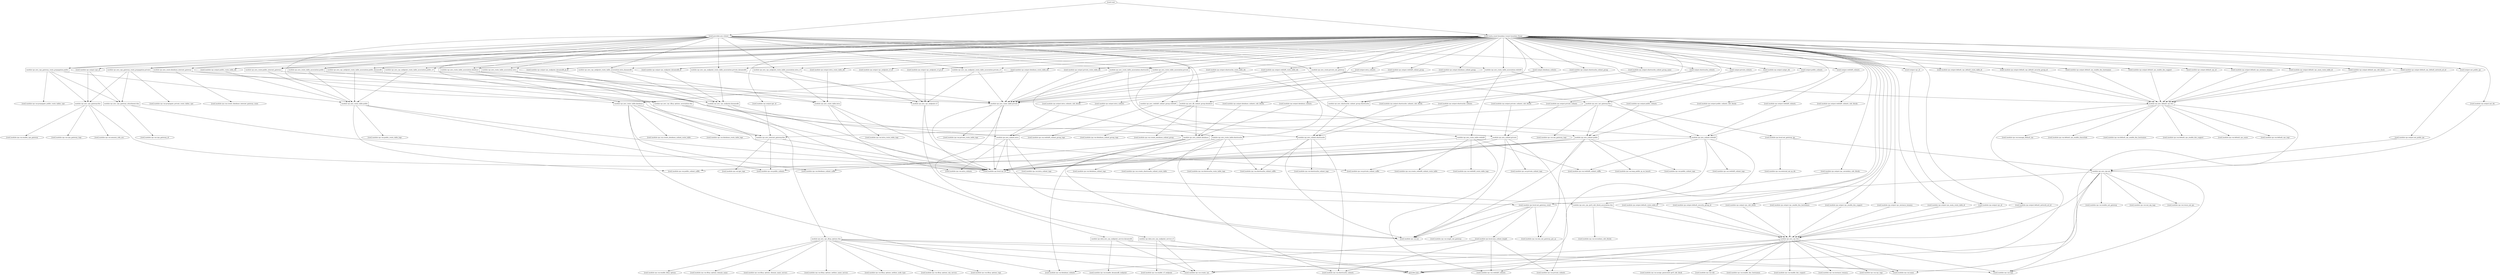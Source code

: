 digraph {
	ranksep = 4.0
	compound = "true"
	newrank = "true"
	subgraph "root" {
		"[root] module.vpc.aws_db_subnet_group.database" [label = "module.vpc.aws_db_subnet_group.database", shape = "box"]
		"[root] module.vpc.aws_default_vpc.this" [label = "module.vpc.aws_default_vpc.this", shape = "box"]
		"[root] module.vpc.aws_eip.nat" [label = "module.vpc.aws_eip.nat", shape = "box"]
		"[root] module.vpc.aws_elasticache_subnet_group.elasticache" [label = "module.vpc.aws_elasticache_subnet_group.elasticache", shape = "box"]
		"[root] module.vpc.aws_internet_gateway.this" [label = "module.vpc.aws_internet_gateway.this", shape = "box"]
		"[root] module.vpc.aws_nat_gateway.this" [label = "module.vpc.aws_nat_gateway.this", shape = "box"]
		"[root] module.vpc.aws_redshift_subnet_group.redshift" [label = "module.vpc.aws_redshift_subnet_group.redshift", shape = "box"]
		"[root] module.vpc.aws_route.database_internet_gateway" [label = "module.vpc.aws_route.database_internet_gateway", shape = "box"]
		"[root] module.vpc.aws_route.private_nat_gateway" [label = "module.vpc.aws_route.private_nat_gateway", shape = "box"]
		"[root] module.vpc.aws_route.public_internet_gateway" [label = "module.vpc.aws_route.public_internet_gateway", shape = "box"]
		"[root] module.vpc.aws_route_table.database" [label = "module.vpc.aws_route_table.database", shape = "box"]
		"[root] module.vpc.aws_route_table.elasticache" [label = "module.vpc.aws_route_table.elasticache", shape = "box"]
		"[root] module.vpc.aws_route_table.intra" [label = "module.vpc.aws_route_table.intra", shape = "box"]
		"[root] module.vpc.aws_route_table.private" [label = "module.vpc.aws_route_table.private", shape = "box"]
		"[root] module.vpc.aws_route_table.public" [label = "module.vpc.aws_route_table.public", shape = "box"]
		"[root] module.vpc.aws_route_table.redshift" [label = "module.vpc.aws_route_table.redshift", shape = "box"]
		"[root] module.vpc.aws_route_table_association.database" [label = "module.vpc.aws_route_table_association.database", shape = "box"]
		"[root] module.vpc.aws_route_table_association.elasticache" [label = "module.vpc.aws_route_table_association.elasticache", shape = "box"]
		"[root] module.vpc.aws_route_table_association.intra" [label = "module.vpc.aws_route_table_association.intra", shape = "box"]
		"[root] module.vpc.aws_route_table_association.private" [label = "module.vpc.aws_route_table_association.private", shape = "box"]
		"[root] module.vpc.aws_route_table_association.public" [label = "module.vpc.aws_route_table_association.public", shape = "box"]
		"[root] module.vpc.aws_route_table_association.redshift" [label = "module.vpc.aws_route_table_association.redshift", shape = "box"]
		"[root] module.vpc.aws_subnet.database" [label = "module.vpc.aws_subnet.database", shape = "box"]
		"[root] module.vpc.aws_subnet.elasticache" [label = "module.vpc.aws_subnet.elasticache", shape = "box"]
		"[root] module.vpc.aws_subnet.intra" [label = "module.vpc.aws_subnet.intra", shape = "box"]
		"[root] module.vpc.aws_subnet.private" [label = "module.vpc.aws_subnet.private", shape = "box"]
		"[root] module.vpc.aws_subnet.public" [label = "module.vpc.aws_subnet.public", shape = "box"]
		"[root] module.vpc.aws_subnet.redshift" [label = "module.vpc.aws_subnet.redshift", shape = "box"]
		"[root] module.vpc.aws_vpc.this" [label = "module.vpc.aws_vpc.this", shape = "box"]
		"[root] module.vpc.aws_vpc_dhcp_options.this" [label = "module.vpc.aws_vpc_dhcp_options.this", shape = "box"]
		"[root] module.vpc.aws_vpc_dhcp_options_association.this" [label = "module.vpc.aws_vpc_dhcp_options_association.this", shape = "box"]
		"[root] module.vpc.aws_vpc_endpoint.dynamodb" [label = "module.vpc.aws_vpc_endpoint.dynamodb", shape = "box"]
		"[root] module.vpc.aws_vpc_endpoint.s3" [label = "module.vpc.aws_vpc_endpoint.s3", shape = "box"]
		"[root] module.vpc.aws_vpc_endpoint_route_table_association.intra_dynamodb" [label = "module.vpc.aws_vpc_endpoint_route_table_association.intra_dynamodb", shape = "box"]
		"[root] module.vpc.aws_vpc_endpoint_route_table_association.intra_s3" [label = "module.vpc.aws_vpc_endpoint_route_table_association.intra_s3", shape = "box"]
		"[root] module.vpc.aws_vpc_endpoint_route_table_association.private_dynamodb" [label = "module.vpc.aws_vpc_endpoint_route_table_association.private_dynamodb", shape = "box"]
		"[root] module.vpc.aws_vpc_endpoint_route_table_association.private_s3" [label = "module.vpc.aws_vpc_endpoint_route_table_association.private_s3", shape = "box"]
		"[root] module.vpc.aws_vpc_endpoint_route_table_association.public_dynamodb" [label = "module.vpc.aws_vpc_endpoint_route_table_association.public_dynamodb", shape = "box"]
		"[root] module.vpc.aws_vpc_endpoint_route_table_association.public_s3" [label = "module.vpc.aws_vpc_endpoint_route_table_association.public_s3", shape = "box"]
		"[root] module.vpc.aws_vpc_ipv4_cidr_block_association.this" [label = "module.vpc.aws_vpc_ipv4_cidr_block_association.this", shape = "box"]
		"[root] module.vpc.aws_vpn_gateway.this" [label = "module.vpc.aws_vpn_gateway.this", shape = "box"]
		"[root] module.vpc.aws_vpn_gateway_attachment.this" [label = "module.vpc.aws_vpn_gateway_attachment.this", shape = "box"]
		"[root] module.vpc.aws_vpn_gateway_route_propagation.private" [label = "module.vpc.aws_vpn_gateway_route_propagation.private", shape = "box"]
		"[root] module.vpc.aws_vpn_gateway_route_propagation.public" [label = "module.vpc.aws_vpn_gateway_route_propagation.public", shape = "box"]
		"[root] module.vpc.data.aws_vpc_endpoint_service.dynamodb" [label = "module.vpc.data.aws_vpc_endpoint_service.dynamodb", shape = "box"]
		"[root] module.vpc.data.aws_vpc_endpoint_service.s3" [label = "module.vpc.data.aws_vpc_endpoint_service.s3", shape = "box"]
		"[root] provider.aws" [label = "provider.aws", shape = "diamond"]
		"[root] meta.count-boundary (count boundary fixup)" -> "[root] module.vpc.aws_route.database_internet_gateway"
		"[root] meta.count-boundary (count boundary fixup)" -> "[root] module.vpc.aws_route.private_nat_gateway"
		"[root] meta.count-boundary (count boundary fixup)" -> "[root] module.vpc.aws_route.public_internet_gateway"
		"[root] meta.count-boundary (count boundary fixup)" -> "[root] module.vpc.aws_route_table_association.database"
		"[root] meta.count-boundary (count boundary fixup)" -> "[root] module.vpc.aws_route_table_association.elasticache"
		"[root] meta.count-boundary (count boundary fixup)" -> "[root] module.vpc.aws_route_table_association.intra"
		"[root] meta.count-boundary (count boundary fixup)" -> "[root] module.vpc.aws_route_table_association.private"
		"[root] meta.count-boundary (count boundary fixup)" -> "[root] module.vpc.aws_route_table_association.public"
		"[root] meta.count-boundary (count boundary fixup)" -> "[root] module.vpc.aws_route_table_association.redshift"
		"[root] meta.count-boundary (count boundary fixup)" -> "[root] module.vpc.aws_vpc_dhcp_options_association.this"
		"[root] meta.count-boundary (count boundary fixup)" -> "[root] module.vpc.aws_vpc_endpoint_route_table_association.intra_dynamodb"
		"[root] meta.count-boundary (count boundary fixup)" -> "[root] module.vpc.aws_vpc_endpoint_route_table_association.intra_s3"
		"[root] meta.count-boundary (count boundary fixup)" -> "[root] module.vpc.aws_vpc_endpoint_route_table_association.private_dynamodb"
		"[root] meta.count-boundary (count boundary fixup)" -> "[root] module.vpc.aws_vpc_endpoint_route_table_association.private_s3"
		"[root] meta.count-boundary (count boundary fixup)" -> "[root] module.vpc.aws_vpc_endpoint_route_table_association.public_dynamodb"
		"[root] meta.count-boundary (count boundary fixup)" -> "[root] module.vpc.aws_vpc_endpoint_route_table_association.public_s3"
		"[root] meta.count-boundary (count boundary fixup)" -> "[root] module.vpc.aws_vpn_gateway_route_propagation.private"
		"[root] meta.count-boundary (count boundary fixup)" -> "[root] module.vpc.aws_vpn_gateway_route_propagation.public"
		"[root] meta.count-boundary (count boundary fixup)" -> "[root] module.vpc.output.database_route_table_ids"
		"[root] meta.count-boundary (count boundary fixup)" -> "[root] module.vpc.output.database_subnet_group"
		"[root] meta.count-boundary (count boundary fixup)" -> "[root] module.vpc.output.database_subnets_cidr_blocks"
		"[root] meta.count-boundary (count boundary fixup)" -> "[root] module.vpc.output.default_network_acl_id"
		"[root] meta.count-boundary (count boundary fixup)" -> "[root] module.vpc.output.default_route_table_id"
		"[root] meta.count-boundary (count boundary fixup)" -> "[root] module.vpc.output.default_security_group_id"
		"[root] meta.count-boundary (count boundary fixup)" -> "[root] module.vpc.output.default_vpc_cidr_block"
		"[root] meta.count-boundary (count boundary fixup)" -> "[root] module.vpc.output.default_vpc_default_network_acl_id"
		"[root] meta.count-boundary (count boundary fixup)" -> "[root] module.vpc.output.default_vpc_default_route_table_id"
		"[root] meta.count-boundary (count boundary fixup)" -> "[root] module.vpc.output.default_vpc_default_security_group_id"
		"[root] meta.count-boundary (count boundary fixup)" -> "[root] module.vpc.output.default_vpc_enable_dns_hostnames"
		"[root] meta.count-boundary (count boundary fixup)" -> "[root] module.vpc.output.default_vpc_enable_dns_support"
		"[root] meta.count-boundary (count boundary fixup)" -> "[root] module.vpc.output.default_vpc_id"
		"[root] meta.count-boundary (count boundary fixup)" -> "[root] module.vpc.output.default_vpc_instance_tenancy"
		"[root] meta.count-boundary (count boundary fixup)" -> "[root] module.vpc.output.default_vpc_main_route_table_id"
		"[root] meta.count-boundary (count boundary fixup)" -> "[root] module.vpc.output.elasticache_route_table_ids"
		"[root] meta.count-boundary (count boundary fixup)" -> "[root] module.vpc.output.elasticache_subnet_group"
		"[root] meta.count-boundary (count boundary fixup)" -> "[root] module.vpc.output.elasticache_subnet_group_name"
		"[root] meta.count-boundary (count boundary fixup)" -> "[root] module.vpc.output.elasticache_subnets_cidr_blocks"
		"[root] meta.count-boundary (count boundary fixup)" -> "[root] module.vpc.output.igw_id"
		"[root] meta.count-boundary (count boundary fixup)" -> "[root] module.vpc.output.intra_route_table_ids"
		"[root] meta.count-boundary (count boundary fixup)" -> "[root] module.vpc.output.intra_subnets_cidr_blocks"
		"[root] meta.count-boundary (count boundary fixup)" -> "[root] module.vpc.output.nat_ids"
		"[root] meta.count-boundary (count boundary fixup)" -> "[root] module.vpc.output.natgw_ids"
		"[root] meta.count-boundary (count boundary fixup)" -> "[root] module.vpc.output.private_route_table_ids"
		"[root] meta.count-boundary (count boundary fixup)" -> "[root] module.vpc.output.private_subnets_cidr_blocks"
		"[root] meta.count-boundary (count boundary fixup)" -> "[root] module.vpc.output.public_route_table_ids"
		"[root] meta.count-boundary (count boundary fixup)" -> "[root] module.vpc.output.public_subnets_cidr_blocks"
		"[root] meta.count-boundary (count boundary fixup)" -> "[root] module.vpc.output.redshift_route_table_ids"
		"[root] meta.count-boundary (count boundary fixup)" -> "[root] module.vpc.output.redshift_subnet_group"
		"[root] meta.count-boundary (count boundary fixup)" -> "[root] module.vpc.output.redshift_subnets_cidr_blocks"
		"[root] meta.count-boundary (count boundary fixup)" -> "[root] module.vpc.output.vgw_id"
		"[root] meta.count-boundary (count boundary fixup)" -> "[root] module.vpc.output.vpc_cidr_block"
		"[root] meta.count-boundary (count boundary fixup)" -> "[root] module.vpc.output.vpc_enable_dns_hostnames"
		"[root] meta.count-boundary (count boundary fixup)" -> "[root] module.vpc.output.vpc_enable_dns_support"
		"[root] meta.count-boundary (count boundary fixup)" -> "[root] module.vpc.output.vpc_endpoint_dynamodb_id"
		"[root] meta.count-boundary (count boundary fixup)" -> "[root] module.vpc.output.vpc_endpoint_dynamodb_pl_id"
		"[root] meta.count-boundary (count boundary fixup)" -> "[root] module.vpc.output.vpc_endpoint_s3_id"
		"[root] meta.count-boundary (count boundary fixup)" -> "[root] module.vpc.output.vpc_endpoint_s3_pl_id"
		"[root] meta.count-boundary (count boundary fixup)" -> "[root] module.vpc.output.vpc_instance_tenancy"
		"[root] meta.count-boundary (count boundary fixup)" -> "[root] module.vpc.output.vpc_main_route_table_id"
		"[root] meta.count-boundary (count boundary fixup)" -> "[root] module.vpc.output.vpc_secondary_cidr_blocks"
		"[root] meta.count-boundary (count boundary fixup)" -> "[root] output.database_subnets"
		"[root] meta.count-boundary (count boundary fixup)" -> "[root] output.elasticache_subnets"
		"[root] meta.count-boundary (count boundary fixup)" -> "[root] output.intra_subnets"
		"[root] meta.count-boundary (count boundary fixup)" -> "[root] output.nat_public_ips"
		"[root] meta.count-boundary (count boundary fixup)" -> "[root] output.private_subnets"
		"[root] meta.count-boundary (count boundary fixup)" -> "[root] output.public_subnets"
		"[root] meta.count-boundary (count boundary fixup)" -> "[root] output.redshift_subnets"
		"[root] meta.count-boundary (count boundary fixup)" -> "[root] output.vpc_id"
		"[root] module.vpc.aws_db_subnet_group.database" -> "[root] module.vpc.aws_subnet.database"
		"[root] module.vpc.aws_db_subnet_group.database" -> "[root] module.vpc.var.create_database_subnet_group"
		"[root] module.vpc.aws_db_subnet_group.database" -> "[root] module.vpc.var.database_subnet_group_tags"
		"[root] module.vpc.aws_default_vpc.this" -> "[root] module.vpc.var.default_vpc_enable_classiclink"
		"[root] module.vpc.aws_default_vpc.this" -> "[root] module.vpc.var.default_vpc_enable_dns_hostnames"
		"[root] module.vpc.aws_default_vpc.this" -> "[root] module.vpc.var.default_vpc_enable_dns_support"
		"[root] module.vpc.aws_default_vpc.this" -> "[root] module.vpc.var.default_vpc_name"
		"[root] module.vpc.aws_default_vpc.this" -> "[root] module.vpc.var.default_vpc_tags"
		"[root] module.vpc.aws_default_vpc.this" -> "[root] module.vpc.var.manage_default_vpc"
		"[root] module.vpc.aws_default_vpc.this" -> "[root] module.vpc.var.tags"
		"[root] module.vpc.aws_default_vpc.this" -> "[root] provider.aws"
		"[root] module.vpc.aws_eip.nat" -> "[root] module.vpc.local.nat_gateway_count"
		"[root] module.vpc.aws_eip.nat" -> "[root] module.vpc.var.create_vpc"
		"[root] module.vpc.aws_eip.nat" -> "[root] module.vpc.var.enable_nat_gateway"
		"[root] module.vpc.aws_eip.nat" -> "[root] module.vpc.var.name"
		"[root] module.vpc.aws_eip.nat" -> "[root] module.vpc.var.nat_eip_tags"
		"[root] module.vpc.aws_eip.nat" -> "[root] module.vpc.var.reuse_nat_ips"
		"[root] module.vpc.aws_eip.nat" -> "[root] module.vpc.var.tags"
		"[root] module.vpc.aws_eip.nat" -> "[root] provider.aws"
		"[root] module.vpc.aws_elasticache_subnet_group.elasticache" -> "[root] module.vpc.aws_subnet.elasticache"
		"[root] module.vpc.aws_internet_gateway.this" -> "[root] module.vpc.local.vpc_id"
		"[root] module.vpc.aws_internet_gateway.this" -> "[root] module.vpc.var.igw_tags"
		"[root] module.vpc.aws_internet_gateway.this" -> "[root] module.vpc.var.public_subnets"
		"[root] module.vpc.aws_nat_gateway.this" -> "[root] module.vpc.aws_internet_gateway.this"
		"[root] module.vpc.aws_nat_gateway.this" -> "[root] module.vpc.aws_subnet.public"
		"[root] module.vpc.aws_nat_gateway.this" -> "[root] module.vpc.local.nat_gateway_ips"
		"[root] module.vpc.aws_nat_gateway.this" -> "[root] module.vpc.var.nat_gateway_tags"
		"[root] module.vpc.aws_redshift_subnet_group.redshift" -> "[root] module.vpc.aws_subnet.redshift"
		"[root] module.vpc.aws_redshift_subnet_group.redshift" -> "[root] module.vpc.var.redshift_subnet_group_tags"
		"[root] module.vpc.aws_route.database_internet_gateway" -> "[root] module.vpc.aws_internet_gateway.this"
		"[root] module.vpc.aws_route.database_internet_gateway" -> "[root] module.vpc.aws_route_table.database"
		"[root] module.vpc.aws_route.database_internet_gateway" -> "[root] module.vpc.var.create_database_internet_gateway_route"
		"[root] module.vpc.aws_route.private_nat_gateway" -> "[root] module.vpc.aws_nat_gateway.this"
		"[root] module.vpc.aws_route.private_nat_gateway" -> "[root] module.vpc.aws_route_table.private"
		"[root] module.vpc.aws_route.public_internet_gateway" -> "[root] module.vpc.aws_internet_gateway.this"
		"[root] module.vpc.aws_route.public_internet_gateway" -> "[root] module.vpc.aws_route_table.public"
		"[root] module.vpc.aws_route_table.database" -> "[root] module.vpc.local.vpc_id"
		"[root] module.vpc.aws_route_table.database" -> "[root] module.vpc.var.create_database_subnet_route_table"
		"[root] module.vpc.aws_route_table.database" -> "[root] module.vpc.var.database_route_table_tags"
		"[root] module.vpc.aws_route_table.database" -> "[root] module.vpc.var.database_subnet_suffix"
		"[root] module.vpc.aws_route_table.database" -> "[root] module.vpc.var.database_subnets"
		"[root] module.vpc.aws_route_table.elasticache" -> "[root] module.vpc.local.vpc_id"
		"[root] module.vpc.aws_route_table.elasticache" -> "[root] module.vpc.var.create_elasticache_subnet_route_table"
		"[root] module.vpc.aws_route_table.elasticache" -> "[root] module.vpc.var.elasticache_route_table_tags"
		"[root] module.vpc.aws_route_table.elasticache" -> "[root] module.vpc.var.elasticache_subnet_suffix"
		"[root] module.vpc.aws_route_table.elasticache" -> "[root] module.vpc.var.elasticache_subnets"
		"[root] module.vpc.aws_route_table.intra" -> "[root] module.vpc.local.vpc_id"
		"[root] module.vpc.aws_route_table.intra" -> "[root] module.vpc.var.intra_route_table_tags"
		"[root] module.vpc.aws_route_table.intra" -> "[root] module.vpc.var.intra_subnets"
		"[root] module.vpc.aws_route_table.private" -> "[root] module.vpc.local.nat_gateway_count"
		"[root] module.vpc.aws_route_table.private" -> "[root] module.vpc.local.vpc_id"
		"[root] module.vpc.aws_route_table.private" -> "[root] module.vpc.var.private_route_table_tags"
		"[root] module.vpc.aws_route_table.private" -> "[root] module.vpc.var.private_subnet_suffix"
		"[root] module.vpc.aws_route_table.public" -> "[root] module.vpc.local.vpc_id"
		"[root] module.vpc.aws_route_table.public" -> "[root] module.vpc.var.public_route_table_tags"
		"[root] module.vpc.aws_route_table.public" -> "[root] module.vpc.var.public_subnet_suffix"
		"[root] module.vpc.aws_route_table.public" -> "[root] module.vpc.var.public_subnets"
		"[root] module.vpc.aws_route_table.redshift" -> "[root] module.vpc.local.vpc_id"
		"[root] module.vpc.aws_route_table.redshift" -> "[root] module.vpc.var.create_redshift_subnet_route_table"
		"[root] module.vpc.aws_route_table.redshift" -> "[root] module.vpc.var.redshift_route_table_tags"
		"[root] module.vpc.aws_route_table.redshift" -> "[root] module.vpc.var.redshift_subnet_suffix"
		"[root] module.vpc.aws_route_table.redshift" -> "[root] module.vpc.var.redshift_subnets"
		"[root] module.vpc.aws_route_table_association.database" -> "[root] module.vpc.aws_route_table.database"
		"[root] module.vpc.aws_route_table_association.database" -> "[root] module.vpc.aws_route_table.private"
		"[root] module.vpc.aws_route_table_association.database" -> "[root] module.vpc.aws_subnet.database"
		"[root] module.vpc.aws_route_table_association.elasticache" -> "[root] module.vpc.aws_route_table.elasticache"
		"[root] module.vpc.aws_route_table_association.elasticache" -> "[root] module.vpc.aws_route_table.private"
		"[root] module.vpc.aws_route_table_association.elasticache" -> "[root] module.vpc.aws_subnet.elasticache"
		"[root] module.vpc.aws_route_table_association.intra" -> "[root] module.vpc.aws_route_table.intra"
		"[root] module.vpc.aws_route_table_association.intra" -> "[root] module.vpc.aws_subnet.intra"
		"[root] module.vpc.aws_route_table_association.private" -> "[root] module.vpc.aws_route_table.private"
		"[root] module.vpc.aws_route_table_association.private" -> "[root] module.vpc.aws_subnet.private"
		"[root] module.vpc.aws_route_table_association.public" -> "[root] module.vpc.aws_route_table.public"
		"[root] module.vpc.aws_route_table_association.public" -> "[root] module.vpc.aws_subnet.public"
		"[root] module.vpc.aws_route_table_association.redshift" -> "[root] module.vpc.aws_route_table.private"
		"[root] module.vpc.aws_route_table_association.redshift" -> "[root] module.vpc.aws_route_table.redshift"
		"[root] module.vpc.aws_route_table_association.redshift" -> "[root] module.vpc.aws_subnet.redshift"
		"[root] module.vpc.aws_subnet.database" -> "[root] module.vpc.local.vpc_id"
		"[root] module.vpc.aws_subnet.database" -> "[root] module.vpc.var.azs"
		"[root] module.vpc.aws_subnet.database" -> "[root] module.vpc.var.database_subnet_suffix"
		"[root] module.vpc.aws_subnet.database" -> "[root] module.vpc.var.database_subnet_tags"
		"[root] module.vpc.aws_subnet.database" -> "[root] module.vpc.var.database_subnets"
		"[root] module.vpc.aws_subnet.elasticache" -> "[root] module.vpc.local.vpc_id"
		"[root] module.vpc.aws_subnet.elasticache" -> "[root] module.vpc.var.azs"
		"[root] module.vpc.aws_subnet.elasticache" -> "[root] module.vpc.var.elasticache_subnet_suffix"
		"[root] module.vpc.aws_subnet.elasticache" -> "[root] module.vpc.var.elasticache_subnet_tags"
		"[root] module.vpc.aws_subnet.elasticache" -> "[root] module.vpc.var.elasticache_subnets"
		"[root] module.vpc.aws_subnet.intra" -> "[root] module.vpc.local.vpc_id"
		"[root] module.vpc.aws_subnet.intra" -> "[root] module.vpc.var.azs"
		"[root] module.vpc.aws_subnet.intra" -> "[root] module.vpc.var.intra_subnet_tags"
		"[root] module.vpc.aws_subnet.intra" -> "[root] module.vpc.var.intra_subnets"
		"[root] module.vpc.aws_subnet.private" -> "[root] module.vpc.local.vpc_id"
		"[root] module.vpc.aws_subnet.private" -> "[root] module.vpc.var.azs"
		"[root] module.vpc.aws_subnet.private" -> "[root] module.vpc.var.private_subnet_suffix"
		"[root] module.vpc.aws_subnet.private" -> "[root] module.vpc.var.private_subnet_tags"
		"[root] module.vpc.aws_subnet.private" -> "[root] module.vpc.var.private_subnets"
		"[root] module.vpc.aws_subnet.public" -> "[root] module.vpc.local.vpc_id"
		"[root] module.vpc.aws_subnet.public" -> "[root] module.vpc.var.azs"
		"[root] module.vpc.aws_subnet.public" -> "[root] module.vpc.var.map_public_ip_on_launch"
		"[root] module.vpc.aws_subnet.public" -> "[root] module.vpc.var.one_nat_gateway_per_az"
		"[root] module.vpc.aws_subnet.public" -> "[root] module.vpc.var.public_subnet_suffix"
		"[root] module.vpc.aws_subnet.public" -> "[root] module.vpc.var.public_subnet_tags"
		"[root] module.vpc.aws_subnet.public" -> "[root] module.vpc.var.public_subnets"
		"[root] module.vpc.aws_subnet.redshift" -> "[root] module.vpc.local.vpc_id"
		"[root] module.vpc.aws_subnet.redshift" -> "[root] module.vpc.var.azs"
		"[root] module.vpc.aws_subnet.redshift" -> "[root] module.vpc.var.redshift_subnet_suffix"
		"[root] module.vpc.aws_subnet.redshift" -> "[root] module.vpc.var.redshift_subnet_tags"
		"[root] module.vpc.aws_subnet.redshift" -> "[root] module.vpc.var.redshift_subnets"
		"[root] module.vpc.aws_vpc.this" -> "[root] module.vpc.var.assign_generated_ipv6_cidr_block"
		"[root] module.vpc.aws_vpc.this" -> "[root] module.vpc.var.cidr"
		"[root] module.vpc.aws_vpc.this" -> "[root] module.vpc.var.create_vpc"
		"[root] module.vpc.aws_vpc.this" -> "[root] module.vpc.var.enable_dns_hostnames"
		"[root] module.vpc.aws_vpc.this" -> "[root] module.vpc.var.enable_dns_support"
		"[root] module.vpc.aws_vpc.this" -> "[root] module.vpc.var.instance_tenancy"
		"[root] module.vpc.aws_vpc.this" -> "[root] module.vpc.var.name"
		"[root] module.vpc.aws_vpc.this" -> "[root] module.vpc.var.tags"
		"[root] module.vpc.aws_vpc.this" -> "[root] module.vpc.var.vpc_tags"
		"[root] module.vpc.aws_vpc.this" -> "[root] provider.aws"
		"[root] module.vpc.aws_vpc_dhcp_options.this" -> "[root] module.vpc.var.create_vpc"
		"[root] module.vpc.aws_vpc_dhcp_options.this" -> "[root] module.vpc.var.dhcp_options_domain_name"
		"[root] module.vpc.aws_vpc_dhcp_options.this" -> "[root] module.vpc.var.dhcp_options_domain_name_servers"
		"[root] module.vpc.aws_vpc_dhcp_options.this" -> "[root] module.vpc.var.dhcp_options_netbios_name_servers"
		"[root] module.vpc.aws_vpc_dhcp_options.this" -> "[root] module.vpc.var.dhcp_options_netbios_node_type"
		"[root] module.vpc.aws_vpc_dhcp_options.this" -> "[root] module.vpc.var.dhcp_options_ntp_servers"
		"[root] module.vpc.aws_vpc_dhcp_options.this" -> "[root] module.vpc.var.dhcp_options_tags"
		"[root] module.vpc.aws_vpc_dhcp_options.this" -> "[root] module.vpc.var.enable_dhcp_options"
		"[root] module.vpc.aws_vpc_dhcp_options.this" -> "[root] module.vpc.var.name"
		"[root] module.vpc.aws_vpc_dhcp_options.this" -> "[root] module.vpc.var.tags"
		"[root] module.vpc.aws_vpc_dhcp_options.this" -> "[root] provider.aws"
		"[root] module.vpc.aws_vpc_dhcp_options_association.this" -> "[root] module.vpc.aws_vpc_dhcp_options.this"
		"[root] module.vpc.aws_vpc_dhcp_options_association.this" -> "[root] module.vpc.local.vpc_id"
		"[root] module.vpc.aws_vpc_endpoint.dynamodb" -> "[root] module.vpc.data.aws_vpc_endpoint_service.dynamodb"
		"[root] module.vpc.aws_vpc_endpoint.dynamodb" -> "[root] module.vpc.local.vpc_id"
		"[root] module.vpc.aws_vpc_endpoint.s3" -> "[root] module.vpc.data.aws_vpc_endpoint_service.s3"
		"[root] module.vpc.aws_vpc_endpoint.s3" -> "[root] module.vpc.local.vpc_id"
		"[root] module.vpc.aws_vpc_endpoint_route_table_association.intra_dynamodb" -> "[root] module.vpc.aws_route_table.intra"
		"[root] module.vpc.aws_vpc_endpoint_route_table_association.intra_dynamodb" -> "[root] module.vpc.aws_vpc_endpoint.dynamodb"
		"[root] module.vpc.aws_vpc_endpoint_route_table_association.intra_s3" -> "[root] module.vpc.aws_route_table.intra"
		"[root] module.vpc.aws_vpc_endpoint_route_table_association.intra_s3" -> "[root] module.vpc.aws_vpc_endpoint.s3"
		"[root] module.vpc.aws_vpc_endpoint_route_table_association.private_dynamodb" -> "[root] module.vpc.aws_route_table.private"
		"[root] module.vpc.aws_vpc_endpoint_route_table_association.private_dynamodb" -> "[root] module.vpc.aws_vpc_endpoint.dynamodb"
		"[root] module.vpc.aws_vpc_endpoint_route_table_association.private_s3" -> "[root] module.vpc.aws_route_table.private"
		"[root] module.vpc.aws_vpc_endpoint_route_table_association.private_s3" -> "[root] module.vpc.aws_vpc_endpoint.s3"
		"[root] module.vpc.aws_vpc_endpoint_route_table_association.public_dynamodb" -> "[root] module.vpc.aws_route_table.public"
		"[root] module.vpc.aws_vpc_endpoint_route_table_association.public_dynamodb" -> "[root] module.vpc.aws_vpc_endpoint.dynamodb"
		"[root] module.vpc.aws_vpc_endpoint_route_table_association.public_s3" -> "[root] module.vpc.aws_route_table.public"
		"[root] module.vpc.aws_vpc_endpoint_route_table_association.public_s3" -> "[root] module.vpc.aws_vpc_endpoint.s3"
		"[root] module.vpc.aws_vpc_ipv4_cidr_block_association.this" -> "[root] module.vpc.aws_vpc.this"
		"[root] module.vpc.aws_vpc_ipv4_cidr_block_association.this" -> "[root] module.vpc.var.secondary_cidr_blocks"
		"[root] module.vpc.aws_vpn_gateway.this" -> "[root] module.vpc.local.vpc_id"
		"[root] module.vpc.aws_vpn_gateway.this" -> "[root] module.vpc.var.amazon_side_asn"
		"[root] module.vpc.aws_vpn_gateway.this" -> "[root] module.vpc.var.enable_vpn_gateway"
		"[root] module.vpc.aws_vpn_gateway.this" -> "[root] module.vpc.var.vpn_gateway_tags"
		"[root] module.vpc.aws_vpn_gateway_attachment.this" -> "[root] module.vpc.local.vpc_id"
		"[root] module.vpc.aws_vpn_gateway_attachment.this" -> "[root] module.vpc.var.vpn_gateway_id"
		"[root] module.vpc.aws_vpn_gateway_route_propagation.private" -> "[root] module.vpc.aws_route_table.private"
		"[root] module.vpc.aws_vpn_gateway_route_propagation.private" -> "[root] module.vpc.aws_vpn_gateway.this"
		"[root] module.vpc.aws_vpn_gateway_route_propagation.private" -> "[root] module.vpc.aws_vpn_gateway_attachment.this"
		"[root] module.vpc.aws_vpn_gateway_route_propagation.private" -> "[root] module.vpc.var.propagate_private_route_tables_vgw"
		"[root] module.vpc.aws_vpn_gateway_route_propagation.public" -> "[root] module.vpc.aws_route_table.public"
		"[root] module.vpc.aws_vpn_gateway_route_propagation.public" -> "[root] module.vpc.aws_vpn_gateway.this"
		"[root] module.vpc.aws_vpn_gateway_route_propagation.public" -> "[root] module.vpc.aws_vpn_gateway_attachment.this"
		"[root] module.vpc.aws_vpn_gateway_route_propagation.public" -> "[root] module.vpc.var.propagate_public_route_tables_vgw"
		"[root] module.vpc.data.aws_vpc_endpoint_service.dynamodb" -> "[root] module.vpc.var.create_vpc"
		"[root] module.vpc.data.aws_vpc_endpoint_service.dynamodb" -> "[root] module.vpc.var.enable_dynamodb_endpoint"
		"[root] module.vpc.data.aws_vpc_endpoint_service.dynamodb" -> "[root] provider.aws"
		"[root] module.vpc.data.aws_vpc_endpoint_service.s3" -> "[root] module.vpc.var.create_vpc"
		"[root] module.vpc.data.aws_vpc_endpoint_service.s3" -> "[root] module.vpc.var.enable_s3_endpoint"
		"[root] module.vpc.data.aws_vpc_endpoint_service.s3" -> "[root] provider.aws"
		"[root] module.vpc.local.max_subnet_length" -> "[root] module.vpc.var.database_subnets"
		"[root] module.vpc.local.max_subnet_length" -> "[root] module.vpc.var.elasticache_subnets"
		"[root] module.vpc.local.max_subnet_length" -> "[root] module.vpc.var.private_subnets"
		"[root] module.vpc.local.max_subnet_length" -> "[root] module.vpc.var.redshift_subnets"
		"[root] module.vpc.local.nat_gateway_count" -> "[root] module.vpc.local.max_subnet_length"
		"[root] module.vpc.local.nat_gateway_count" -> "[root] module.vpc.var.azs"
		"[root] module.vpc.local.nat_gateway_count" -> "[root] module.vpc.var.one_nat_gateway_per_az"
		"[root] module.vpc.local.nat_gateway_count" -> "[root] module.vpc.var.single_nat_gateway"
		"[root] module.vpc.local.nat_gateway_ips" -> "[root] module.vpc.aws_eip.nat"
		"[root] module.vpc.local.nat_gateway_ips" -> "[root] module.vpc.var.external_nat_ip_ids"
		"[root] module.vpc.local.vpc_id" -> "[root] module.vpc.aws_vpc_ipv4_cidr_block_association.this"
		"[root] module.vpc.output.database_route_table_ids" -> "[root] module.vpc.aws_route_table.database"
		"[root] module.vpc.output.database_route_table_ids" -> "[root] module.vpc.aws_route_table.private"
		"[root] module.vpc.output.database_subnet_group" -> "[root] module.vpc.aws_db_subnet_group.database"
		"[root] module.vpc.output.database_subnets" -> "[root] module.vpc.aws_subnet.database"
		"[root] module.vpc.output.database_subnets_cidr_blocks" -> "[root] module.vpc.aws_subnet.database"
		"[root] module.vpc.output.default_network_acl_id" -> "[root] module.vpc.aws_vpc.this"
		"[root] module.vpc.output.default_route_table_id" -> "[root] module.vpc.aws_vpc.this"
		"[root] module.vpc.output.default_security_group_id" -> "[root] module.vpc.aws_vpc.this"
		"[root] module.vpc.output.default_vpc_cidr_block" -> "[root] module.vpc.aws_default_vpc.this"
		"[root] module.vpc.output.default_vpc_default_network_acl_id" -> "[root] module.vpc.aws_default_vpc.this"
		"[root] module.vpc.output.default_vpc_default_route_table_id" -> "[root] module.vpc.aws_default_vpc.this"
		"[root] module.vpc.output.default_vpc_default_security_group_id" -> "[root] module.vpc.aws_default_vpc.this"
		"[root] module.vpc.output.default_vpc_enable_dns_hostnames" -> "[root] module.vpc.aws_default_vpc.this"
		"[root] module.vpc.output.default_vpc_enable_dns_support" -> "[root] module.vpc.aws_default_vpc.this"
		"[root] module.vpc.output.default_vpc_id" -> "[root] module.vpc.aws_default_vpc.this"
		"[root] module.vpc.output.default_vpc_instance_tenancy" -> "[root] module.vpc.aws_default_vpc.this"
		"[root] module.vpc.output.default_vpc_main_route_table_id" -> "[root] module.vpc.aws_default_vpc.this"
		"[root] module.vpc.output.elasticache_route_table_ids" -> "[root] module.vpc.aws_route_table.elasticache"
		"[root] module.vpc.output.elasticache_route_table_ids" -> "[root] module.vpc.aws_route_table.private"
		"[root] module.vpc.output.elasticache_subnet_group" -> "[root] module.vpc.aws_elasticache_subnet_group.elasticache"
		"[root] module.vpc.output.elasticache_subnet_group_name" -> "[root] module.vpc.aws_elasticache_subnet_group.elasticache"
		"[root] module.vpc.output.elasticache_subnets" -> "[root] module.vpc.aws_subnet.elasticache"
		"[root] module.vpc.output.elasticache_subnets_cidr_blocks" -> "[root] module.vpc.aws_subnet.elasticache"
		"[root] module.vpc.output.igw_id" -> "[root] module.vpc.aws_internet_gateway.this"
		"[root] module.vpc.output.intra_route_table_ids" -> "[root] module.vpc.aws_route_table.intra"
		"[root] module.vpc.output.intra_subnets" -> "[root] module.vpc.aws_subnet.intra"
		"[root] module.vpc.output.intra_subnets_cidr_blocks" -> "[root] module.vpc.aws_subnet.intra"
		"[root] module.vpc.output.nat_ids" -> "[root] module.vpc.aws_eip.nat"
		"[root] module.vpc.output.nat_public_ips" -> "[root] module.vpc.aws_eip.nat"
		"[root] module.vpc.output.natgw_ids" -> "[root] module.vpc.aws_nat_gateway.this"
		"[root] module.vpc.output.private_route_table_ids" -> "[root] module.vpc.aws_route_table.private"
		"[root] module.vpc.output.private_subnets" -> "[root] module.vpc.aws_subnet.private"
		"[root] module.vpc.output.private_subnets_cidr_blocks" -> "[root] module.vpc.aws_subnet.private"
		"[root] module.vpc.output.public_route_table_ids" -> "[root] module.vpc.aws_route_table.public"
		"[root] module.vpc.output.public_subnets" -> "[root] module.vpc.aws_subnet.public"
		"[root] module.vpc.output.public_subnets_cidr_blocks" -> "[root] module.vpc.aws_subnet.public"
		"[root] module.vpc.output.redshift_route_table_ids" -> "[root] module.vpc.aws_route_table.private"
		"[root] module.vpc.output.redshift_route_table_ids" -> "[root] module.vpc.aws_route_table.redshift"
		"[root] module.vpc.output.redshift_subnet_group" -> "[root] module.vpc.aws_redshift_subnet_group.redshift"
		"[root] module.vpc.output.redshift_subnets" -> "[root] module.vpc.aws_subnet.redshift"
		"[root] module.vpc.output.redshift_subnets_cidr_blocks" -> "[root] module.vpc.aws_subnet.redshift"
		"[root] module.vpc.output.vgw_id" -> "[root] module.vpc.aws_vpn_gateway.this"
		"[root] module.vpc.output.vgw_id" -> "[root] module.vpc.aws_vpn_gateway_attachment.this"
		"[root] module.vpc.output.vpc_cidr_block" -> "[root] module.vpc.aws_vpc.this"
		"[root] module.vpc.output.vpc_enable_dns_hostnames" -> "[root] module.vpc.aws_vpc.this"
		"[root] module.vpc.output.vpc_enable_dns_support" -> "[root] module.vpc.aws_vpc.this"
		"[root] module.vpc.output.vpc_endpoint_dynamodb_id" -> "[root] module.vpc.aws_vpc_endpoint.dynamodb"
		"[root] module.vpc.output.vpc_endpoint_dynamodb_pl_id" -> "[root] module.vpc.aws_vpc_endpoint.dynamodb"
		"[root] module.vpc.output.vpc_endpoint_s3_id" -> "[root] module.vpc.aws_vpc_endpoint.s3"
		"[root] module.vpc.output.vpc_endpoint_s3_pl_id" -> "[root] module.vpc.aws_vpc_endpoint.s3"
		"[root] module.vpc.output.vpc_id" -> "[root] module.vpc.aws_vpc.this"
		"[root] module.vpc.output.vpc_instance_tenancy" -> "[root] module.vpc.aws_vpc.this"
		"[root] module.vpc.output.vpc_main_route_table_id" -> "[root] module.vpc.aws_vpc.this"
		"[root] module.vpc.output.vpc_secondary_cidr_blocks" -> "[root] module.vpc.aws_vpc_ipv4_cidr_block_association.this"
		"[root] output.database_subnets" -> "[root] module.vpc.output.database_subnets"
		"[root] output.elasticache_subnets" -> "[root] module.vpc.output.elasticache_subnets"
		"[root] output.intra_subnets" -> "[root] module.vpc.output.intra_subnets"
		"[root] output.nat_public_ips" -> "[root] module.vpc.output.nat_public_ips"
		"[root] output.private_subnets" -> "[root] module.vpc.output.private_subnets"
		"[root] output.public_subnets" -> "[root] module.vpc.output.public_subnets"
		"[root] output.redshift_subnets" -> "[root] module.vpc.output.redshift_subnets"
		"[root] output.vpc_id" -> "[root] module.vpc.output.vpc_id"
		"[root] provider.aws (close)" -> "[root] module.vpc.aws_db_subnet_group.database"
		"[root] provider.aws (close)" -> "[root] module.vpc.aws_default_vpc.this"
		"[root] provider.aws (close)" -> "[root] module.vpc.aws_elasticache_subnet_group.elasticache"
		"[root] provider.aws (close)" -> "[root] module.vpc.aws_redshift_subnet_group.redshift"
		"[root] provider.aws (close)" -> "[root] module.vpc.aws_route.database_internet_gateway"
		"[root] provider.aws (close)" -> "[root] module.vpc.aws_route.private_nat_gateway"
		"[root] provider.aws (close)" -> "[root] module.vpc.aws_route.public_internet_gateway"
		"[root] provider.aws (close)" -> "[root] module.vpc.aws_route_table_association.database"
		"[root] provider.aws (close)" -> "[root] module.vpc.aws_route_table_association.elasticache"
		"[root] provider.aws (close)" -> "[root] module.vpc.aws_route_table_association.intra"
		"[root] provider.aws (close)" -> "[root] module.vpc.aws_route_table_association.private"
		"[root] provider.aws (close)" -> "[root] module.vpc.aws_route_table_association.public"
		"[root] provider.aws (close)" -> "[root] module.vpc.aws_route_table_association.redshift"
		"[root] provider.aws (close)" -> "[root] module.vpc.aws_vpc_dhcp_options_association.this"
		"[root] provider.aws (close)" -> "[root] module.vpc.aws_vpc_endpoint_route_table_association.intra_dynamodb"
		"[root] provider.aws (close)" -> "[root] module.vpc.aws_vpc_endpoint_route_table_association.intra_s3"
		"[root] provider.aws (close)" -> "[root] module.vpc.aws_vpc_endpoint_route_table_association.private_dynamodb"
		"[root] provider.aws (close)" -> "[root] module.vpc.aws_vpc_endpoint_route_table_association.private_s3"
		"[root] provider.aws (close)" -> "[root] module.vpc.aws_vpc_endpoint_route_table_association.public_dynamodb"
		"[root] provider.aws (close)" -> "[root] module.vpc.aws_vpc_endpoint_route_table_association.public_s3"
		"[root] provider.aws (close)" -> "[root] module.vpc.aws_vpn_gateway_route_propagation.private"
		"[root] provider.aws (close)" -> "[root] module.vpc.aws_vpn_gateway_route_propagation.public"
		"[root] root" -> "[root] meta.count-boundary (count boundary fixup)"
		"[root] root" -> "[root] provider.aws (close)"
	}
}

